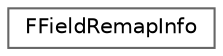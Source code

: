 digraph "Graphical Class Hierarchy"
{
 // INTERACTIVE_SVG=YES
 // LATEX_PDF_SIZE
  bgcolor="transparent";
  edge [fontname=Helvetica,fontsize=10,labelfontname=Helvetica,labelfontsize=10];
  node [fontname=Helvetica,fontsize=10,shape=box,height=0.2,width=0.4];
  rankdir="LR";
  Node0 [id="Node000000",label="FFieldRemapInfo",height=0.2,width=0.4,color="grey40", fillcolor="white", style="filled",URL="$df/d8c/structFFieldRemapInfo.html",tooltip="Helper struct to allow us to redirect properties and functions through renames and additionally betwe..."];
}
